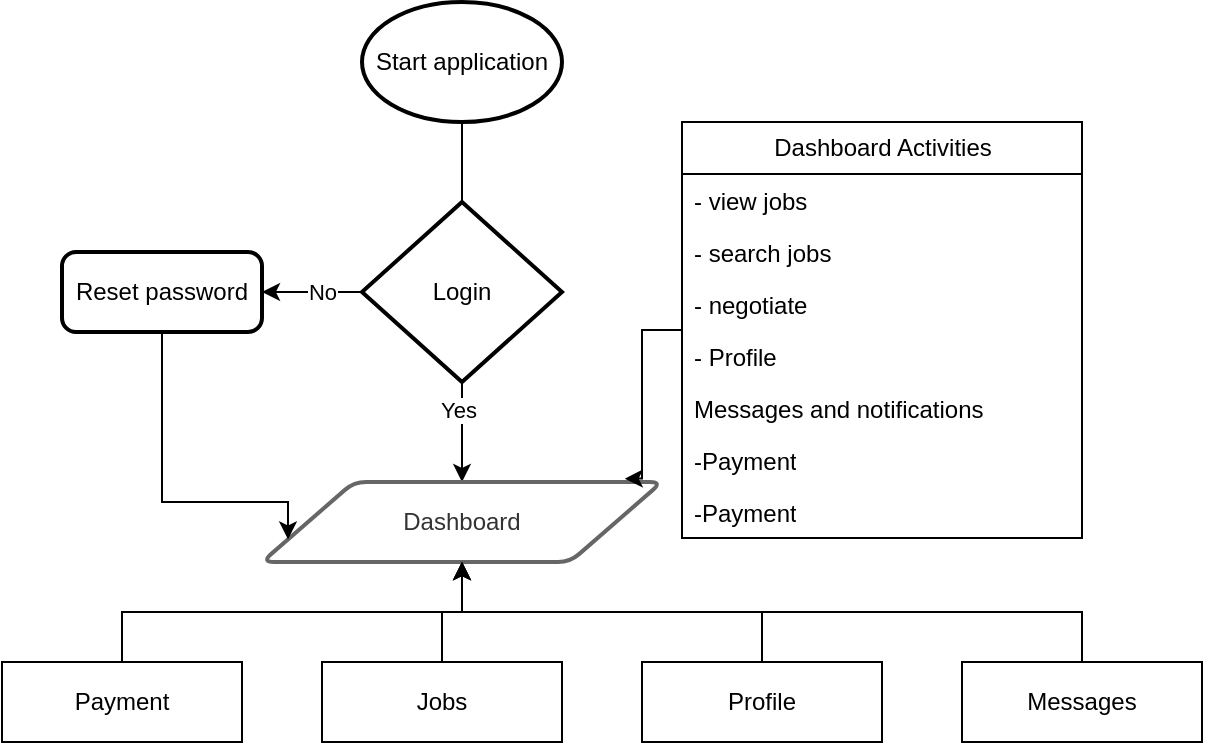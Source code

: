 <mxfile version="24.6.5" type="github">
  <diagram name="Page-1" id="XG4w8c8PiCC3QDVeqw-d">
    <mxGraphModel dx="2250" dy="705" grid="1" gridSize="10" guides="1" tooltips="1" connect="1" arrows="1" fold="1" page="1" pageScale="1" pageWidth="850" pageHeight="1100" math="0" shadow="0">
      <root>
        <mxCell id="0" />
        <mxCell id="1" parent="0" />
        <mxCell id="uJTnlv1TfCUuvsMiO2Dd-9" value="" style="edgeStyle=orthogonalEdgeStyle;rounded=0;orthogonalLoop=1;jettySize=auto;html=1;" parent="1" source="uJTnlv1TfCUuvsMiO2Dd-7" target="uJTnlv1TfCUuvsMiO2Dd-8" edge="1">
          <mxGeometry relative="1" as="geometry" />
        </mxCell>
        <mxCell id="uJTnlv1TfCUuvsMiO2Dd-11" value="Yes" style="edgeLabel;html=1;align=center;verticalAlign=middle;resizable=0;points=[];" parent="uJTnlv1TfCUuvsMiO2Dd-9" vertex="1" connectable="0">
          <mxGeometry x="0.594" y="-2" relative="1" as="geometry">
            <mxPoint as="offset" />
          </mxGeometry>
        </mxCell>
        <mxCell id="uJTnlv1TfCUuvsMiO2Dd-7" value="Start application" style="strokeWidth=2;html=1;shape=mxgraph.flowchart.start_1;whiteSpace=wrap;" parent="1" vertex="1">
          <mxGeometry x="100" y="30" width="100" height="60" as="geometry" />
        </mxCell>
        <mxCell id="uJTnlv1TfCUuvsMiO2Dd-8" value="&lt;div&gt;Dashboard&lt;/div&gt;" style="rounded=1;whiteSpace=wrap;html=1;absoluteArcSize=1;arcSize=12;strokeWidth=2;fillColor=none;fontColor=#333333;strokeColor=#666666;shape=parallelogram;perimeter=parallelogramPerimeter;size=0.23;" parent="1" vertex="1">
          <mxGeometry x="50" y="270" width="200" height="40" as="geometry" />
        </mxCell>
        <mxCell id="uJTnlv1TfCUuvsMiO2Dd-13" value="" style="edgeStyle=orthogonalEdgeStyle;rounded=0;orthogonalLoop=1;jettySize=auto;html=1;" parent="1" source="uJTnlv1TfCUuvsMiO2Dd-10" target="uJTnlv1TfCUuvsMiO2Dd-12" edge="1">
          <mxGeometry relative="1" as="geometry" />
        </mxCell>
        <mxCell id="uJTnlv1TfCUuvsMiO2Dd-14" value="No" style="edgeLabel;html=1;align=center;verticalAlign=middle;resizable=0;points=[];" parent="uJTnlv1TfCUuvsMiO2Dd-13" vertex="1" connectable="0">
          <mxGeometry x="-0.744" y="-1" relative="1" as="geometry">
            <mxPoint x="-14" y="1" as="offset" />
          </mxGeometry>
        </mxCell>
        <mxCell id="uJTnlv1TfCUuvsMiO2Dd-10" value="Login" style="strokeWidth=2;html=1;shape=mxgraph.flowchart.decision;whiteSpace=wrap;" parent="1" vertex="1">
          <mxGeometry x="100" y="130" width="100" height="90" as="geometry" />
        </mxCell>
        <mxCell id="uJTnlv1TfCUuvsMiO2Dd-15" style="edgeStyle=orthogonalEdgeStyle;rounded=0;orthogonalLoop=1;jettySize=auto;html=1;entryX=0;entryY=0.75;entryDx=0;entryDy=0;" parent="1" source="uJTnlv1TfCUuvsMiO2Dd-12" target="uJTnlv1TfCUuvsMiO2Dd-8" edge="1">
          <mxGeometry relative="1" as="geometry">
            <Array as="points">
              <mxPoint y="280" />
              <mxPoint x="63" y="280" />
            </Array>
            <mxPoint x="40" y="310" as="targetPoint" />
          </mxGeometry>
        </mxCell>
        <mxCell id="uJTnlv1TfCUuvsMiO2Dd-12" value="Reset password" style="rounded=1;whiteSpace=wrap;html=1;absoluteArcSize=1;arcSize=14;strokeWidth=2;" parent="1" vertex="1">
          <mxGeometry x="-50" y="155" width="100" height="40" as="geometry" />
        </mxCell>
        <mxCell id="LywyWdL0C6MkUZol1sjg-10" value="Dashboard Activities" style="swimlane;fontStyle=0;childLayout=stackLayout;horizontal=1;startSize=26;fillColor=none;horizontalStack=0;resizeParent=1;resizeParentMax=0;resizeLast=0;collapsible=1;marginBottom=0;html=1;" vertex="1" parent="1">
          <mxGeometry x="260" y="90" width="200" height="208" as="geometry" />
        </mxCell>
        <mxCell id="LywyWdL0C6MkUZol1sjg-11" value="- view jobs" style="text;strokeColor=none;fillColor=none;align=left;verticalAlign=top;spacingLeft=4;spacingRight=4;overflow=hidden;rotatable=0;points=[[0,0.5],[1,0.5]];portConstraint=eastwest;whiteSpace=wrap;html=1;" vertex="1" parent="LywyWdL0C6MkUZol1sjg-10">
          <mxGeometry y="26" width="200" height="26" as="geometry" />
        </mxCell>
        <mxCell id="LywyWdL0C6MkUZol1sjg-12" value="- search jobs" style="text;strokeColor=none;fillColor=none;align=left;verticalAlign=top;spacingLeft=4;spacingRight=4;overflow=hidden;rotatable=0;points=[[0,0.5],[1,0.5]];portConstraint=eastwest;whiteSpace=wrap;html=1;" vertex="1" parent="LywyWdL0C6MkUZol1sjg-10">
          <mxGeometry y="52" width="200" height="26" as="geometry" />
        </mxCell>
        <mxCell id="LywyWdL0C6MkUZol1sjg-13" value="- negotiate" style="text;strokeColor=none;fillColor=none;align=left;verticalAlign=top;spacingLeft=4;spacingRight=4;overflow=hidden;rotatable=0;points=[[0,0.5],[1,0.5]];portConstraint=eastwest;whiteSpace=wrap;html=1;" vertex="1" parent="LywyWdL0C6MkUZol1sjg-10">
          <mxGeometry y="78" width="200" height="26" as="geometry" />
        </mxCell>
        <mxCell id="LywyWdL0C6MkUZol1sjg-15" value="- Profile" style="text;strokeColor=none;fillColor=none;align=left;verticalAlign=top;spacingLeft=4;spacingRight=4;overflow=hidden;rotatable=0;points=[[0,0.5],[1,0.5]];portConstraint=eastwest;whiteSpace=wrap;html=1;" vertex="1" parent="LywyWdL0C6MkUZol1sjg-10">
          <mxGeometry y="104" width="200" height="26" as="geometry" />
        </mxCell>
        <mxCell id="LywyWdL0C6MkUZol1sjg-16" value="Messages and notifications&lt;span style=&quot;white-space: pre;&quot;&gt;&#x9;&lt;/span&gt;" style="text;strokeColor=none;fillColor=none;align=left;verticalAlign=top;spacingLeft=4;spacingRight=4;overflow=hidden;rotatable=0;points=[[0,0.5],[1,0.5]];portConstraint=eastwest;whiteSpace=wrap;html=1;" vertex="1" parent="LywyWdL0C6MkUZol1sjg-10">
          <mxGeometry y="130" width="200" height="26" as="geometry" />
        </mxCell>
        <mxCell id="LywyWdL0C6MkUZol1sjg-17" value="-Payment" style="text;strokeColor=none;fillColor=none;align=left;verticalAlign=top;spacingLeft=4;spacingRight=4;overflow=hidden;rotatable=0;points=[[0,0.5],[1,0.5]];portConstraint=eastwest;whiteSpace=wrap;html=1;" vertex="1" parent="LywyWdL0C6MkUZol1sjg-10">
          <mxGeometry y="156" width="200" height="26" as="geometry" />
        </mxCell>
        <mxCell id="LywyWdL0C6MkUZol1sjg-18" value="-Payment" style="text;strokeColor=none;fillColor=none;align=left;verticalAlign=top;spacingLeft=4;spacingRight=4;overflow=hidden;rotatable=0;points=[[0,0.5],[1,0.5]];portConstraint=eastwest;whiteSpace=wrap;html=1;" vertex="1" parent="LywyWdL0C6MkUZol1sjg-10">
          <mxGeometry y="182" width="200" height="26" as="geometry" />
        </mxCell>
        <mxCell id="LywyWdL0C6MkUZol1sjg-14" style="edgeStyle=orthogonalEdgeStyle;rounded=0;orthogonalLoop=1;jettySize=auto;html=1;entryX=0.907;entryY=-0.042;entryDx=0;entryDy=0;entryPerimeter=0;" edge="1" parent="1" source="LywyWdL0C6MkUZol1sjg-10" target="uJTnlv1TfCUuvsMiO2Dd-8">
          <mxGeometry relative="1" as="geometry" />
        </mxCell>
        <mxCell id="LywyWdL0C6MkUZol1sjg-28" value="" style="edgeStyle=orthogonalEdgeStyle;rounded=0;orthogonalLoop=1;jettySize=auto;html=1;" edge="1" parent="1" source="LywyWdL0C6MkUZol1sjg-27" target="uJTnlv1TfCUuvsMiO2Dd-8">
          <mxGeometry relative="1" as="geometry" />
        </mxCell>
        <mxCell id="LywyWdL0C6MkUZol1sjg-27" value="Jobs" style="whiteSpace=wrap;html=1;" vertex="1" parent="1">
          <mxGeometry x="80" y="360" width="120" height="40" as="geometry" />
        </mxCell>
        <mxCell id="LywyWdL0C6MkUZol1sjg-31" style="edgeStyle=orthogonalEdgeStyle;rounded=0;orthogonalLoop=1;jettySize=auto;html=1;exitX=0.5;exitY=0;exitDx=0;exitDy=0;entryX=0.5;entryY=1;entryDx=0;entryDy=0;" edge="1" parent="1" source="LywyWdL0C6MkUZol1sjg-29" target="uJTnlv1TfCUuvsMiO2Dd-8">
          <mxGeometry relative="1" as="geometry" />
        </mxCell>
        <mxCell id="LywyWdL0C6MkUZol1sjg-29" value="Profile" style="whiteSpace=wrap;html=1;" vertex="1" parent="1">
          <mxGeometry x="240" y="360" width="120" height="40" as="geometry" />
        </mxCell>
        <mxCell id="LywyWdL0C6MkUZol1sjg-33" style="edgeStyle=orthogonalEdgeStyle;rounded=0;orthogonalLoop=1;jettySize=auto;html=1;exitX=0.5;exitY=0;exitDx=0;exitDy=0;entryX=0.5;entryY=1;entryDx=0;entryDy=0;" edge="1" parent="1" source="LywyWdL0C6MkUZol1sjg-30" target="uJTnlv1TfCUuvsMiO2Dd-8">
          <mxGeometry relative="1" as="geometry" />
        </mxCell>
        <mxCell id="LywyWdL0C6MkUZol1sjg-30" value="Messages" style="whiteSpace=wrap;html=1;" vertex="1" parent="1">
          <mxGeometry x="400" y="360" width="120" height="40" as="geometry" />
        </mxCell>
        <mxCell id="LywyWdL0C6MkUZol1sjg-37" style="edgeStyle=orthogonalEdgeStyle;rounded=0;orthogonalLoop=1;jettySize=auto;html=1;exitX=0.5;exitY=0;exitDx=0;exitDy=0;entryX=0.5;entryY=1;entryDx=0;entryDy=0;" edge="1" parent="1" source="LywyWdL0C6MkUZol1sjg-34" target="uJTnlv1TfCUuvsMiO2Dd-8">
          <mxGeometry relative="1" as="geometry" />
        </mxCell>
        <mxCell id="LywyWdL0C6MkUZol1sjg-34" value="Payment" style="whiteSpace=wrap;html=1;" vertex="1" parent="1">
          <mxGeometry x="-80" y="360" width="120" height="40" as="geometry" />
        </mxCell>
      </root>
    </mxGraphModel>
  </diagram>
</mxfile>
